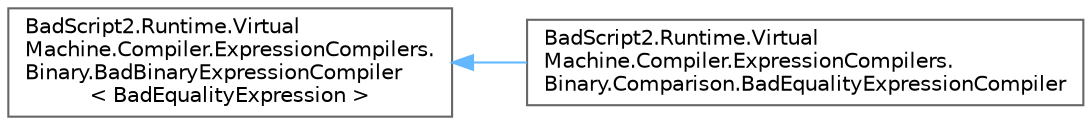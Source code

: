 digraph "Graphical Class Hierarchy"
{
 // LATEX_PDF_SIZE
  bgcolor="transparent";
  edge [fontname=Helvetica,fontsize=10,labelfontname=Helvetica,labelfontsize=10];
  node [fontname=Helvetica,fontsize=10,shape=box,height=0.2,width=0.4];
  rankdir="LR";
  Node0 [id="Node000000",label="BadScript2.Runtime.Virtual\lMachine.Compiler.ExpressionCompilers.\lBinary.BadBinaryExpressionCompiler\l\< BadEqualityExpression \>",height=0.2,width=0.4,color="grey40", fillcolor="white", style="filled",URL="$class_bad_script2_1_1_runtime_1_1_virtual_machine_1_1_compiler_1_1_expression_compilers_1_1_bina50ab53852ac80528f5c047a5d8987e86.html",tooltip=" "];
  Node0 -> Node1 [id="edge285_Node000000_Node000001",dir="back",color="steelblue1",style="solid",tooltip=" "];
  Node1 [id="Node000001",label="BadScript2.Runtime.Virtual\lMachine.Compiler.ExpressionCompilers.\lBinary.Comparison.BadEqualityExpressionCompiler",height=0.2,width=0.4,color="grey40", fillcolor="white", style="filled",URL="$class_bad_script2_1_1_runtime_1_1_virtual_machine_1_1_compiler_1_1_expression_compilers_1_1_bina19e288586df51b39c5e5e655d494fc70.html",tooltip=" "];
}
